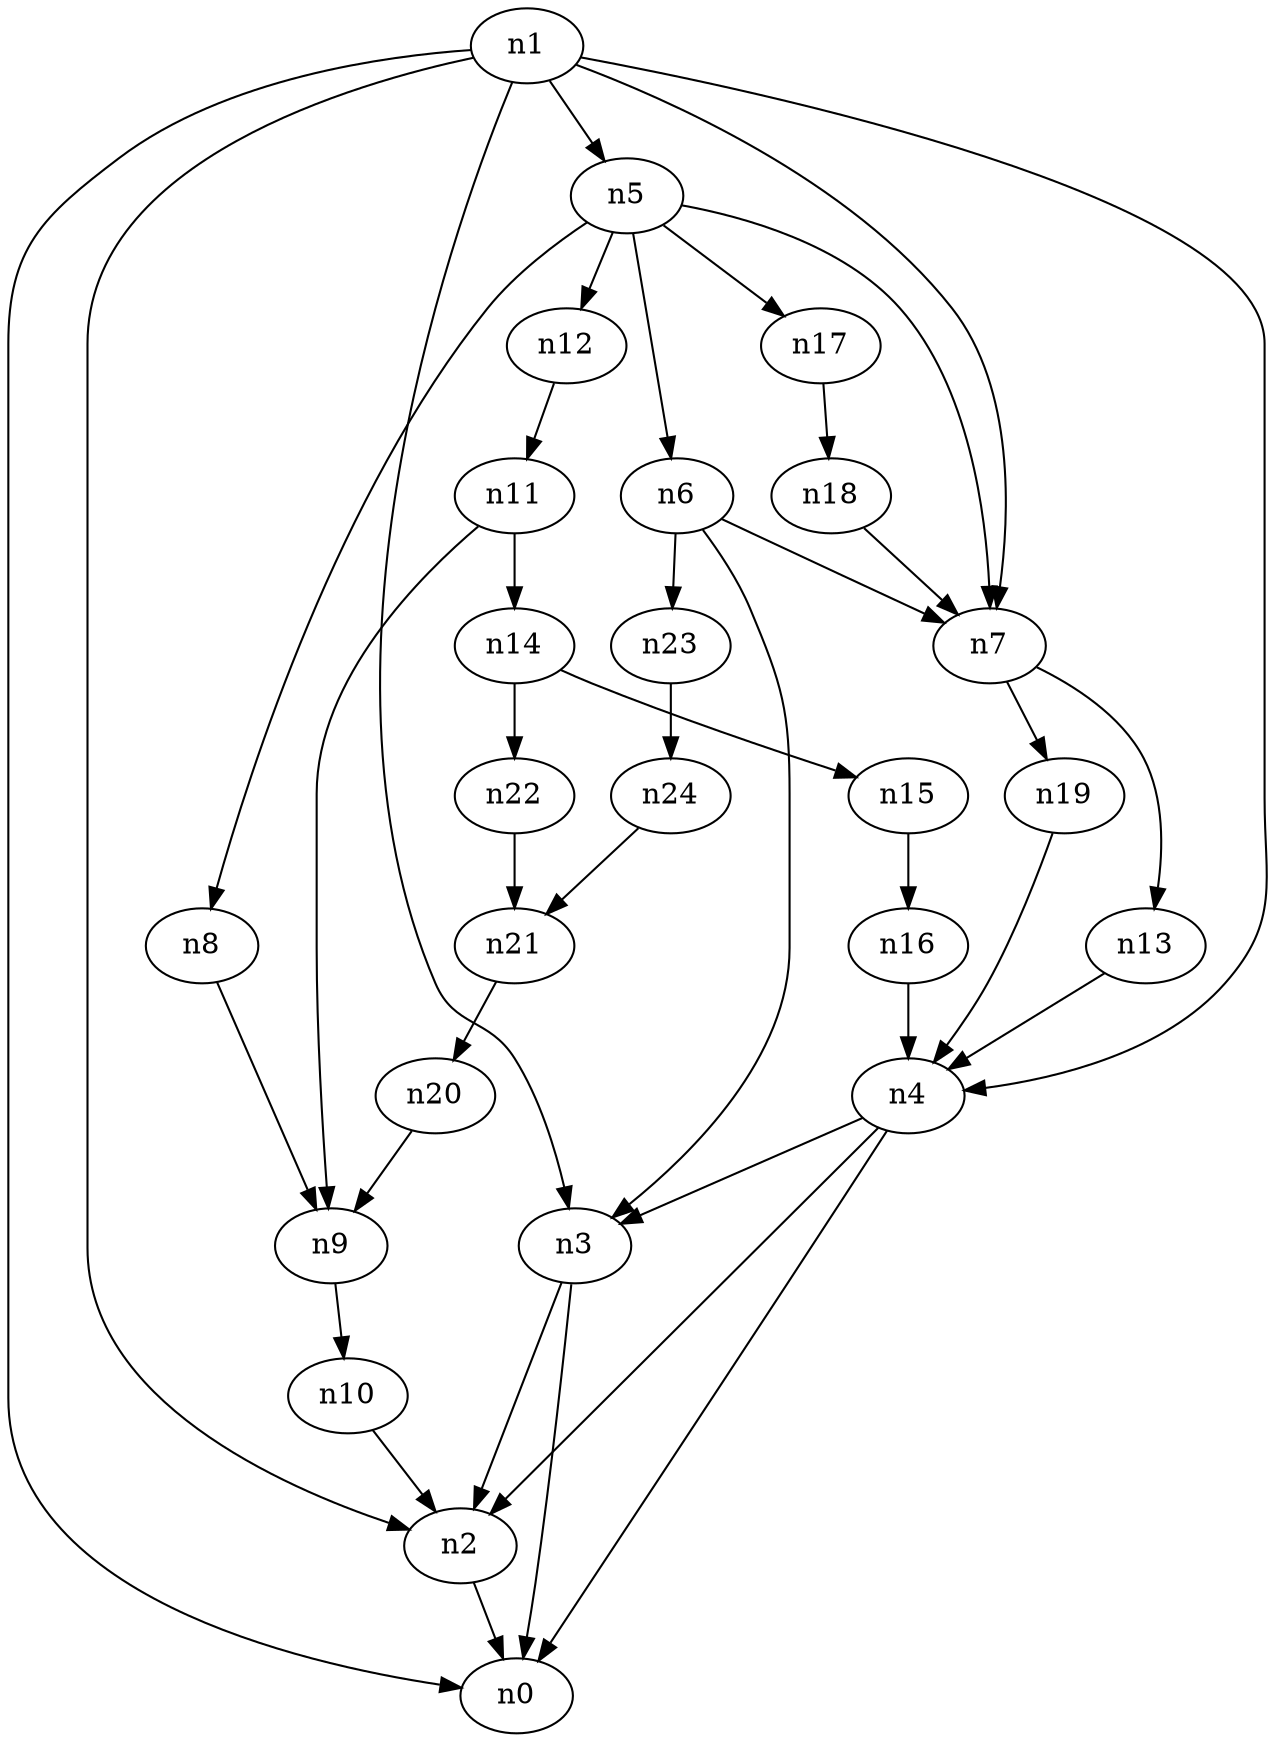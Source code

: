 digraph G {
	n1 -> n0	 [_graphml_id=e0];
	n1 -> n2	 [_graphml_id=e1];
	n1 -> n3	 [_graphml_id=e6];
	n1 -> n4	 [_graphml_id=e9];
	n1 -> n5	 [_graphml_id=e10];
	n1 -> n7	 [_graphml_id=e13];
	n2 -> n0	 [_graphml_id=e5];
	n3 -> n0	 [_graphml_id=e8];
	n3 -> n2	 [_graphml_id=e2];
	n4 -> n0	 [_graphml_id=e4];
	n4 -> n2	 [_graphml_id=e7];
	n4 -> n3	 [_graphml_id=e3];
	n5 -> n6	 [_graphml_id=e11];
	n5 -> n7	 [_graphml_id=e14];
	n5 -> n8	 [_graphml_id=e16];
	n5 -> n12	 [_graphml_id=e22];
	n5 -> n17	 [_graphml_id=e29];
	n6 -> n3	 [_graphml_id=e12];
	n6 -> n7	 [_graphml_id=e15];
	n6 -> n23	 [_graphml_id=e38];
	n7 -> n13	 [_graphml_id=e24];
	n7 -> n19	 [_graphml_id=e32];
	n8 -> n9	 [_graphml_id=e17];
	n9 -> n10	 [_graphml_id=e18];
	n10 -> n2	 [_graphml_id=e19];
	n11 -> n9	 [_graphml_id=e20];
	n11 -> n14	 [_graphml_id=e25];
	n12 -> n11	 [_graphml_id=e21];
	n13 -> n4	 [_graphml_id=e23];
	n14 -> n15	 [_graphml_id=e26];
	n14 -> n22	 [_graphml_id=e37];
	n15 -> n16	 [_graphml_id=e27];
	n16 -> n4	 [_graphml_id=e28];
	n17 -> n18	 [_graphml_id=e30];
	n18 -> n7	 [_graphml_id=e31];
	n19 -> n4	 [_graphml_id=e33];
	n20 -> n9	 [_graphml_id=e34];
	n21 -> n20	 [_graphml_id=e35];
	n22 -> n21	 [_graphml_id=e36];
	n23 -> n24	 [_graphml_id=e39];
	n24 -> n21	 [_graphml_id=e40];
}
